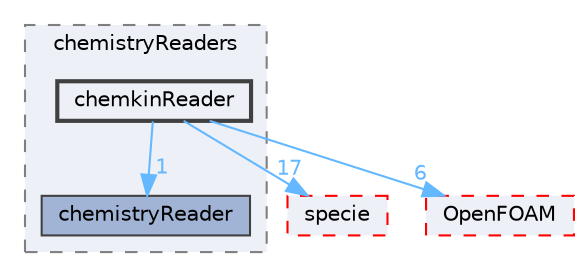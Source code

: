 digraph "src/thermophysicalModels/reactionThermo/chemistryReaders/chemkinReader"
{
 // LATEX_PDF_SIZE
  bgcolor="transparent";
  edge [fontname=Helvetica,fontsize=10,labelfontname=Helvetica,labelfontsize=10];
  node [fontname=Helvetica,fontsize=10,shape=box,height=0.2,width=0.4];
  compound=true
  subgraph clusterdir_d6ca8f970bca45fc70c046b4a0fab377 {
    graph [ bgcolor="#edf0f7", pencolor="grey50", label="chemistryReaders", fontname=Helvetica,fontsize=10 style="filled,dashed", URL="dir_d6ca8f970bca45fc70c046b4a0fab377.html",tooltip=""]
  dir_138e52da766a648956709a4f09492c68 [label="chemistryReader", fillcolor="#a2b4d6", color="grey25", style="filled", URL="dir_138e52da766a648956709a4f09492c68.html",tooltip=""];
  dir_2b91c6153b0e79fb858bbd94cff3a901 [label="chemkinReader", fillcolor="#edf0f7", color="grey25", style="filled,bold", URL="dir_2b91c6153b0e79fb858bbd94cff3a901.html",tooltip=""];
  }
  dir_5c4bf53b114f4c9237cd4ef0431fc9bd [label="specie", fillcolor="#edf0f7", color="red", style="filled,dashed", URL="dir_5c4bf53b114f4c9237cd4ef0431fc9bd.html",tooltip=""];
  dir_c5473ff19b20e6ec4dfe5c310b3778a8 [label="OpenFOAM", fillcolor="#edf0f7", color="red", style="filled,dashed", URL="dir_c5473ff19b20e6ec4dfe5c310b3778a8.html",tooltip=""];
  dir_2b91c6153b0e79fb858bbd94cff3a901->dir_138e52da766a648956709a4f09492c68 [headlabel="1", labeldistance=1.5 headhref="dir_000477_000471.html" href="dir_000477_000471.html" color="steelblue1" fontcolor="steelblue1"];
  dir_2b91c6153b0e79fb858bbd94cff3a901->dir_5c4bf53b114f4c9237cd4ef0431fc9bd [headlabel="17", labeldistance=1.5 headhref="dir_000477_003683.html" href="dir_000477_003683.html" color="steelblue1" fontcolor="steelblue1"];
  dir_2b91c6153b0e79fb858bbd94cff3a901->dir_c5473ff19b20e6ec4dfe5c310b3778a8 [headlabel="6", labeldistance=1.5 headhref="dir_000477_002695.html" href="dir_000477_002695.html" color="steelblue1" fontcolor="steelblue1"];
}
